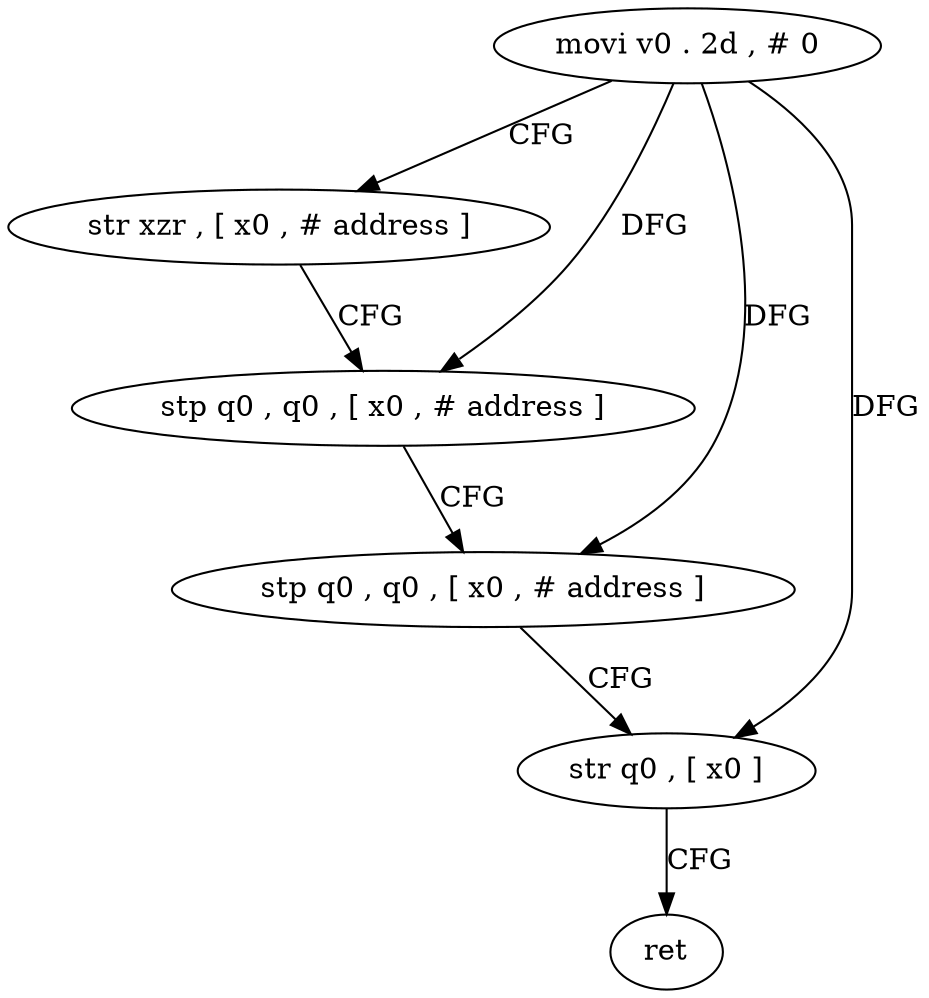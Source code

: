 digraph "func" {
"80480" [label = "movi v0 . 2d , # 0" ]
"80484" [label = "str xzr , [ x0 , # address ]" ]
"80488" [label = "stp q0 , q0 , [ x0 , # address ]" ]
"80492" [label = "stp q0 , q0 , [ x0 , # address ]" ]
"80496" [label = "str q0 , [ x0 ]" ]
"80500" [label = "ret" ]
"80480" -> "80484" [ label = "CFG" ]
"80480" -> "80488" [ label = "DFG" ]
"80480" -> "80492" [ label = "DFG" ]
"80480" -> "80496" [ label = "DFG" ]
"80484" -> "80488" [ label = "CFG" ]
"80488" -> "80492" [ label = "CFG" ]
"80492" -> "80496" [ label = "CFG" ]
"80496" -> "80500" [ label = "CFG" ]
}
